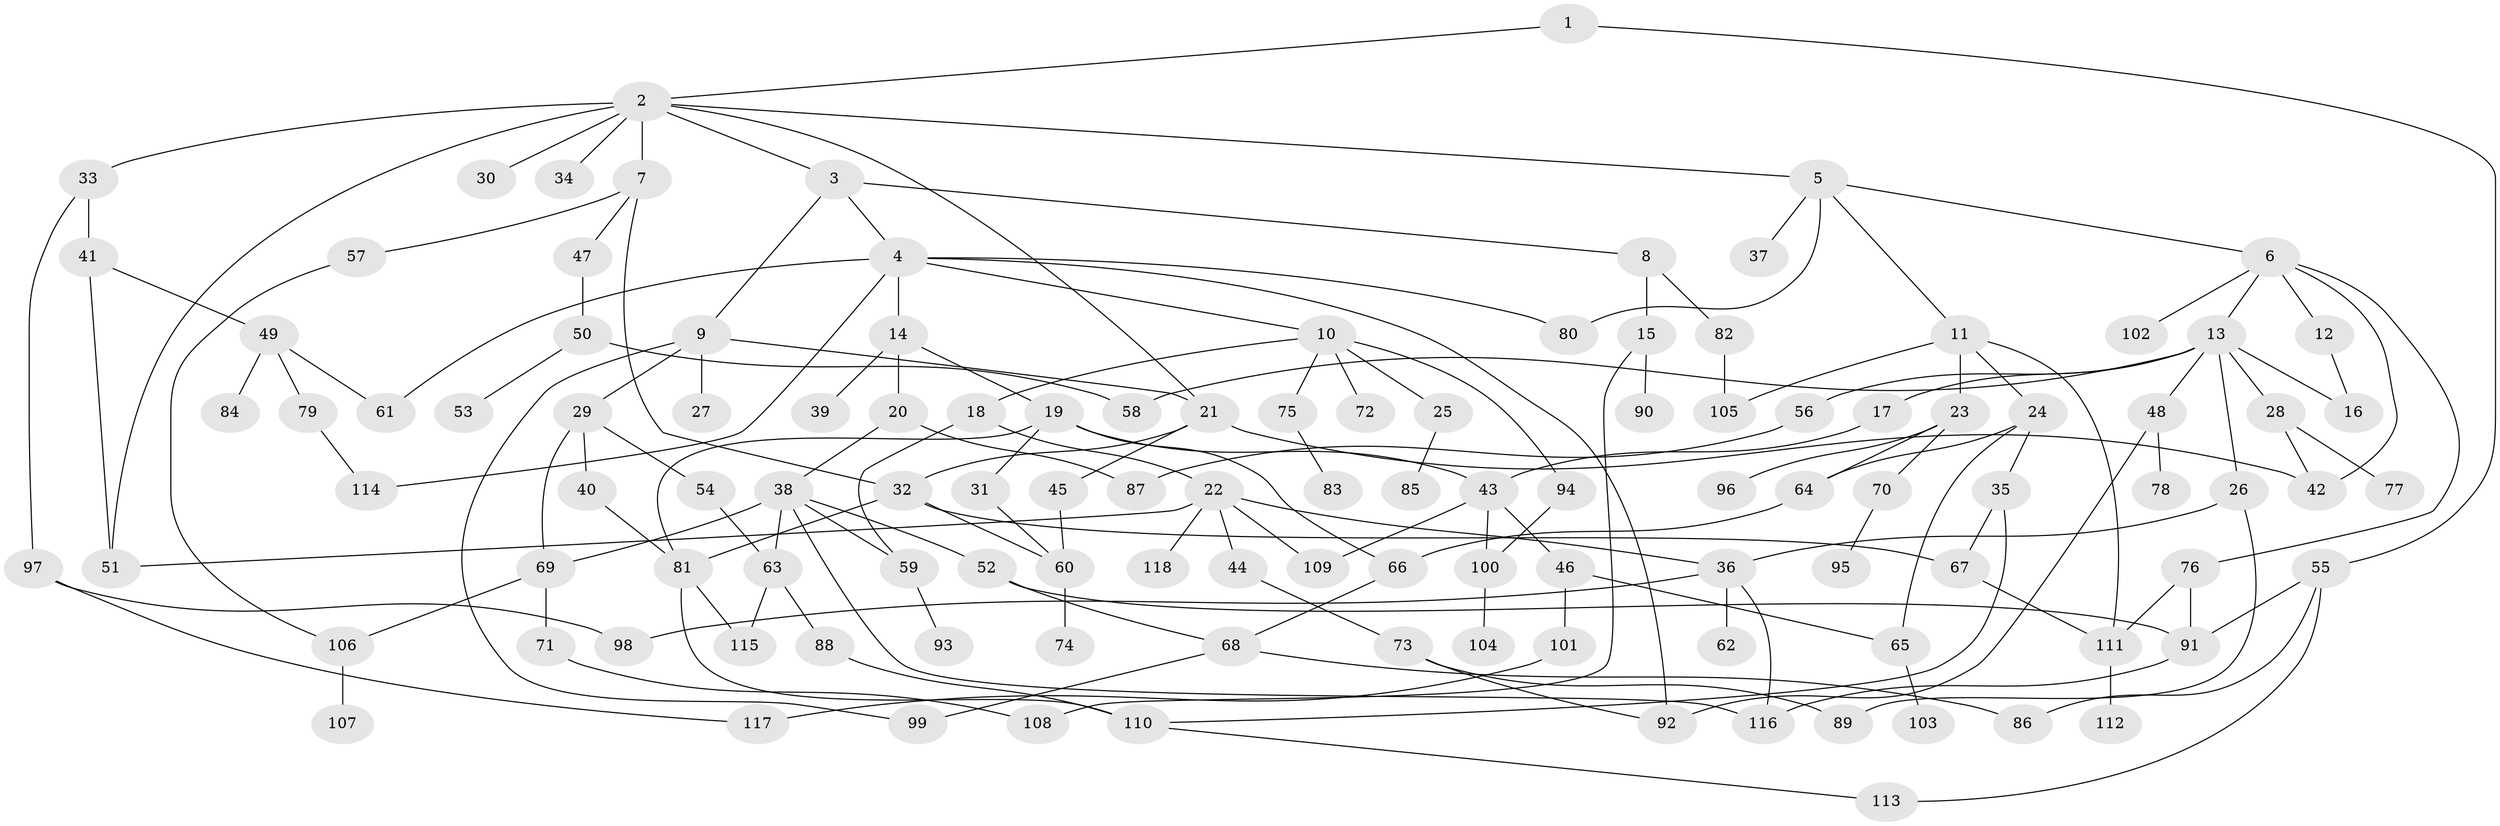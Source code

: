 // coarse degree distribution, {5: 0.05714285714285714, 7: 0.08571428571428572, 1: 0.5428571428571428, 3: 0.05714285714285714, 2: 0.17142857142857143, 8: 0.05714285714285714, 12: 0.02857142857142857}
// Generated by graph-tools (version 1.1) at 2025/45/03/04/25 21:45:41]
// undirected, 118 vertices, 165 edges
graph export_dot {
graph [start="1"]
  node [color=gray90,style=filled];
  1;
  2;
  3;
  4;
  5;
  6;
  7;
  8;
  9;
  10;
  11;
  12;
  13;
  14;
  15;
  16;
  17;
  18;
  19;
  20;
  21;
  22;
  23;
  24;
  25;
  26;
  27;
  28;
  29;
  30;
  31;
  32;
  33;
  34;
  35;
  36;
  37;
  38;
  39;
  40;
  41;
  42;
  43;
  44;
  45;
  46;
  47;
  48;
  49;
  50;
  51;
  52;
  53;
  54;
  55;
  56;
  57;
  58;
  59;
  60;
  61;
  62;
  63;
  64;
  65;
  66;
  67;
  68;
  69;
  70;
  71;
  72;
  73;
  74;
  75;
  76;
  77;
  78;
  79;
  80;
  81;
  82;
  83;
  84;
  85;
  86;
  87;
  88;
  89;
  90;
  91;
  92;
  93;
  94;
  95;
  96;
  97;
  98;
  99;
  100;
  101;
  102;
  103;
  104;
  105;
  106;
  107;
  108;
  109;
  110;
  111;
  112;
  113;
  114;
  115;
  116;
  117;
  118;
  1 -- 2;
  1 -- 55;
  2 -- 3;
  2 -- 5;
  2 -- 7;
  2 -- 21;
  2 -- 30;
  2 -- 33;
  2 -- 34;
  2 -- 51;
  3 -- 4;
  3 -- 8;
  3 -- 9;
  4 -- 10;
  4 -- 14;
  4 -- 80;
  4 -- 92;
  4 -- 114;
  4 -- 61;
  5 -- 6;
  5 -- 11;
  5 -- 37;
  5 -- 80;
  6 -- 12;
  6 -- 13;
  6 -- 76;
  6 -- 102;
  6 -- 42;
  7 -- 32;
  7 -- 47;
  7 -- 57;
  8 -- 15;
  8 -- 82;
  9 -- 27;
  9 -- 29;
  9 -- 99;
  9 -- 21;
  10 -- 18;
  10 -- 25;
  10 -- 72;
  10 -- 75;
  10 -- 94;
  11 -- 23;
  11 -- 24;
  11 -- 105;
  11 -- 111;
  12 -- 16;
  13 -- 16;
  13 -- 17;
  13 -- 26;
  13 -- 28;
  13 -- 48;
  13 -- 56;
  13 -- 58;
  14 -- 19;
  14 -- 20;
  14 -- 39;
  15 -- 90;
  15 -- 108;
  17 -- 43;
  18 -- 22;
  18 -- 59;
  19 -- 31;
  19 -- 43;
  19 -- 81;
  19 -- 66;
  20 -- 38;
  20 -- 87;
  21 -- 42;
  21 -- 45;
  21 -- 32;
  22 -- 44;
  22 -- 51;
  22 -- 109;
  22 -- 118;
  22 -- 36;
  23 -- 64;
  23 -- 70;
  23 -- 96;
  24 -- 35;
  24 -- 65;
  24 -- 64;
  25 -- 85;
  26 -- 36;
  26 -- 89;
  28 -- 77;
  28 -- 42;
  29 -- 40;
  29 -- 54;
  29 -- 69;
  31 -- 60;
  32 -- 60;
  32 -- 81;
  32 -- 67;
  33 -- 41;
  33 -- 97;
  35 -- 67;
  35 -- 110;
  36 -- 62;
  36 -- 116;
  36 -- 98;
  38 -- 52;
  38 -- 63;
  38 -- 69;
  38 -- 116;
  38 -- 59;
  40 -- 81;
  41 -- 49;
  41 -- 51;
  43 -- 46;
  43 -- 100;
  43 -- 109;
  44 -- 73;
  45 -- 60;
  46 -- 101;
  46 -- 65;
  47 -- 50;
  48 -- 78;
  48 -- 92;
  49 -- 61;
  49 -- 79;
  49 -- 84;
  50 -- 53;
  50 -- 58;
  52 -- 68;
  52 -- 91;
  54 -- 63;
  55 -- 86;
  55 -- 113;
  55 -- 91;
  56 -- 87;
  57 -- 106;
  59 -- 93;
  60 -- 74;
  63 -- 88;
  63 -- 115;
  64 -- 66;
  65 -- 103;
  66 -- 68;
  67 -- 111;
  68 -- 99;
  68 -- 86;
  69 -- 71;
  69 -- 106;
  70 -- 95;
  71 -- 108;
  73 -- 89;
  73 -- 92;
  75 -- 83;
  76 -- 91;
  76 -- 111;
  79 -- 114;
  81 -- 115;
  81 -- 110;
  82 -- 105;
  88 -- 110;
  91 -- 116;
  94 -- 100;
  97 -- 98;
  97 -- 117;
  100 -- 104;
  101 -- 117;
  106 -- 107;
  110 -- 113;
  111 -- 112;
}
